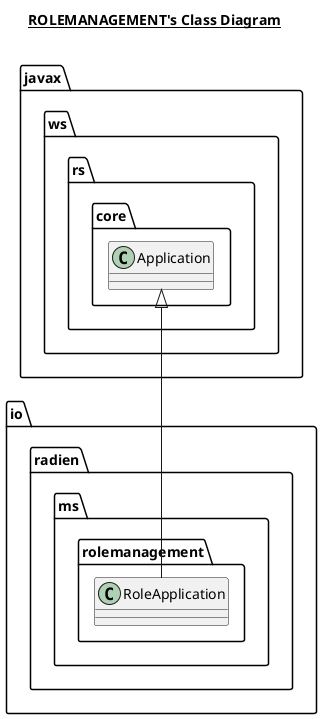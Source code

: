 @startuml

title __ROLEMANAGEMENT's Class Diagram__\n

  namespace io.radien.ms.rolemanagement {
    class io.radien.ms.rolemanagement.RoleApplication {
    }
  }
  

  io.radien.ms.rolemanagement.RoleApplication -up-|> javax.ws.rs.core.Application







@enduml

